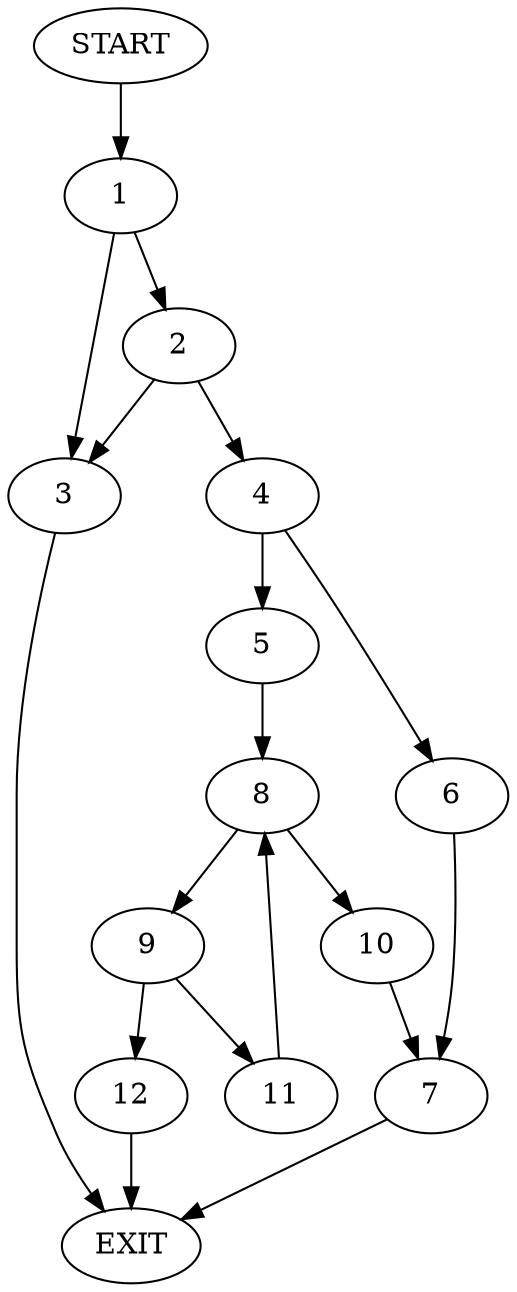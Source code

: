 digraph {
0 [label="START"]
13 [label="EXIT"]
0 -> 1
1 -> 2
1 -> 3
3 -> 13
2 -> 4
2 -> 3
4 -> 5
4 -> 6
6 -> 7
5 -> 8
7 -> 13
8 -> 9
8 -> 10
9 -> 11
9 -> 12
10 -> 7
12 -> 13
11 -> 8
}
